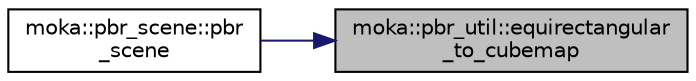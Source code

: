 digraph "moka::pbr_util::equirectangular_to_cubemap"
{
 // LATEX_PDF_SIZE
  edge [fontname="Helvetica",fontsize="10",labelfontname="Helvetica",labelfontsize="10"];
  node [fontname="Helvetica",fontsize="10",shape=record];
  rankdir="RL";
  Node3 [label="moka::pbr_util::equirectangular\l_to_cubemap",height=0.2,width=0.4,color="black", fillcolor="grey75", style="filled", fontcolor="black",tooltip="Create an HDR environment map from an equirectangular HDR texture."];
  Node3 -> Node4 [dir="back",color="midnightblue",fontsize="10",style="solid",fontname="Helvetica"];
  Node4 [label="moka::pbr_scene::pbr\l_scene",height=0.2,width=0.4,color="black", fillcolor="white", style="filled",URL="$classmoka_1_1pbr__scene.html#a6a5516f94cf0297f838aa3b819216fe9",tooltip="Create a new scene object."];
}
